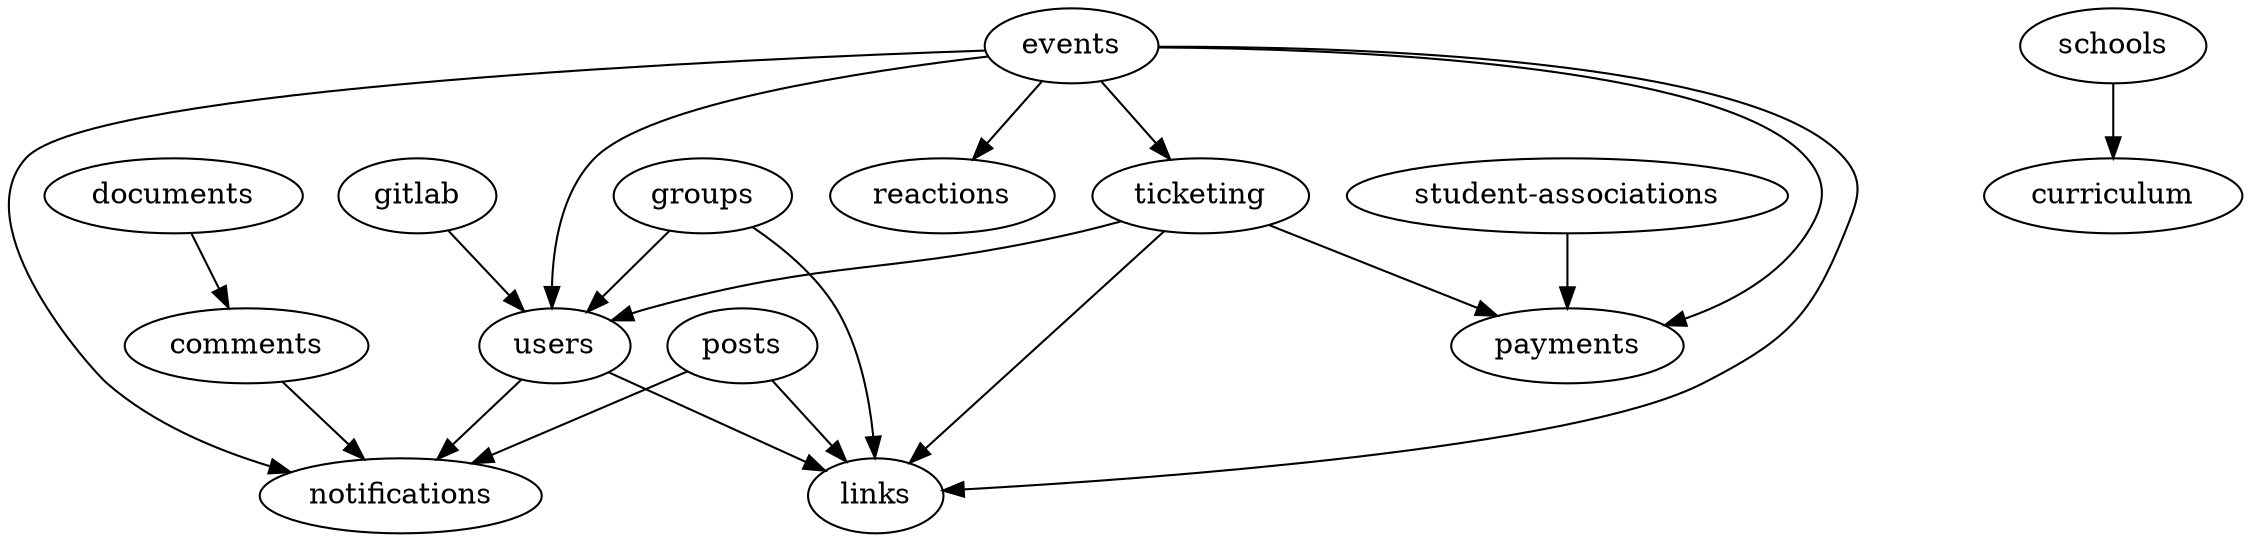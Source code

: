 strict digraph  {
documents;
comments;
schools;
curriculum;
"student-associations";
payments;
ticketing;
users;
links;
groups;
events;
reactions;
notifications;
posts;
gitlab;
documents -> comments;
comments -> notifications;
schools -> curriculum;
"student-associations" -> payments;
ticketing -> payments;
ticketing -> users;
ticketing -> links;
users -> notifications;
users -> links;
groups -> users;
groups -> links;
events -> reactions;
events -> links;
events -> payments;
events -> ticketing;
events -> users;
events -> notifications;
posts -> notifications;
posts -> links;
gitlab -> users;
}

